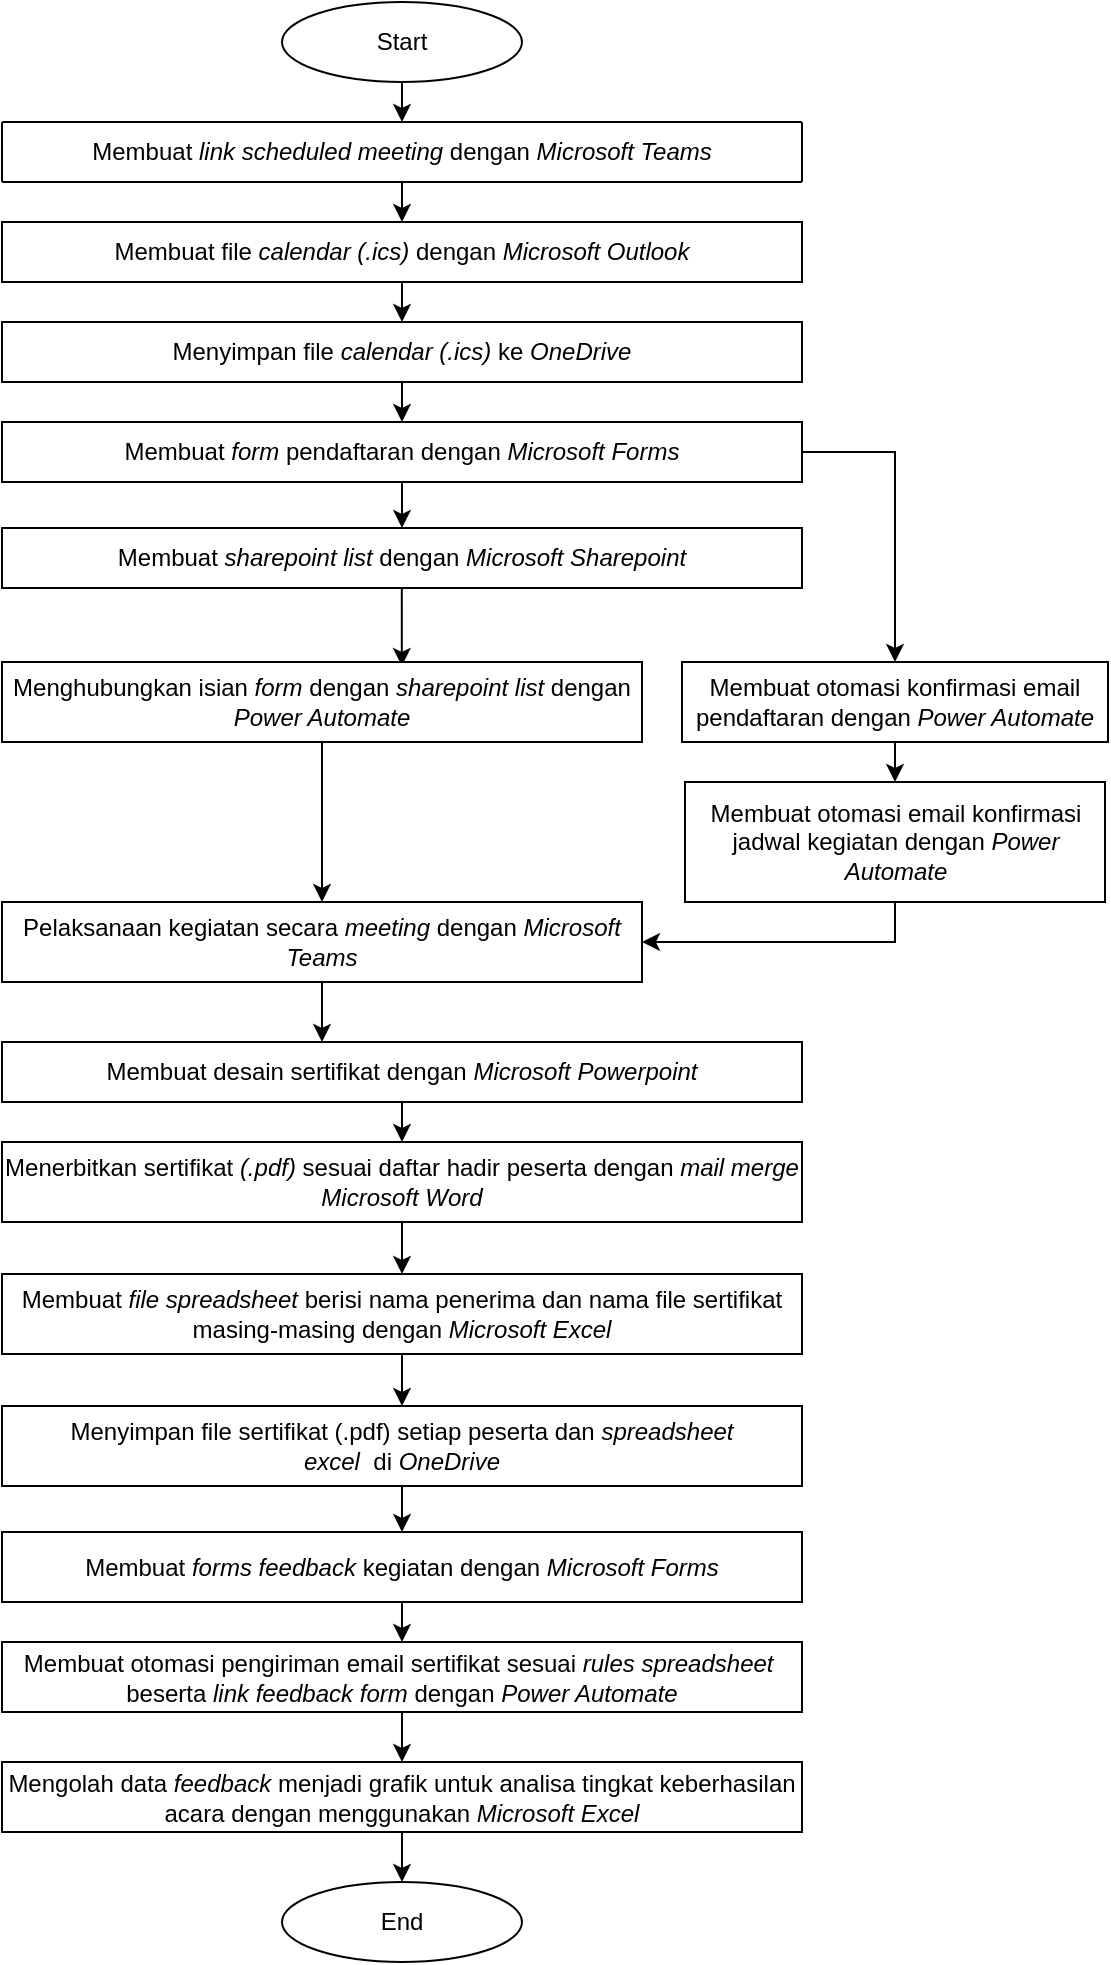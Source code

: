 <mxfile version="16.2.7" type="github">
  <diagram id="C5RBs43oDa-KdzZeNtuy" name="Page-1">
    <mxGraphModel dx="823" dy="451" grid="1" gridSize="10" guides="1" tooltips="1" connect="1" arrows="1" fold="1" page="1" pageScale="1" pageWidth="827" pageHeight="1169" math="0" shadow="0">
      <root>
        <mxCell id="WIyWlLk6GJQsqaUBKTNV-0" />
        <mxCell id="WIyWlLk6GJQsqaUBKTNV-1" parent="WIyWlLk6GJQsqaUBKTNV-0" />
        <mxCell id="1-cIDiVZa9EnnmiFmrUG-43" style="edgeStyle=orthogonalEdgeStyle;rounded=0;orthogonalLoop=1;jettySize=auto;html=1;exitX=0.5;exitY=1;exitDx=0;exitDy=0;entryX=0.5;entryY=0;entryDx=0;entryDy=0;" edge="1" parent="WIyWlLk6GJQsqaUBKTNV-1" source="WIyWlLk6GJQsqaUBKTNV-3" target="1-cIDiVZa9EnnmiFmrUG-15">
          <mxGeometry relative="1" as="geometry" />
        </mxCell>
        <mxCell id="WIyWlLk6GJQsqaUBKTNV-3" value="Membuat file &lt;i&gt;calendar (.ics)&lt;/i&gt; dengan &lt;i&gt;Microsoft Outlook&lt;/i&gt;" style="rounded=1;whiteSpace=wrap;html=1;fontSize=12;glass=0;strokeWidth=1;shadow=0;arcSize=0;" parent="WIyWlLk6GJQsqaUBKTNV-1" vertex="1">
          <mxGeometry x="240" y="150" width="400" height="30" as="geometry" />
        </mxCell>
        <mxCell id="1-cIDiVZa9EnnmiFmrUG-41" style="edgeStyle=orthogonalEdgeStyle;rounded=0;orthogonalLoop=1;jettySize=auto;html=1;exitX=0.5;exitY=1;exitDx=0;exitDy=0;entryX=0.5;entryY=0;entryDx=0;entryDy=0;" edge="1" parent="WIyWlLk6GJQsqaUBKTNV-1" source="1-cIDiVZa9EnnmiFmrUG-0" target="1-cIDiVZa9EnnmiFmrUG-1">
          <mxGeometry relative="1" as="geometry" />
        </mxCell>
        <mxCell id="1-cIDiVZa9EnnmiFmrUG-0" value="Start" style="ellipse;whiteSpace=wrap;html=1;" vertex="1" parent="WIyWlLk6GJQsqaUBKTNV-1">
          <mxGeometry x="380" y="40" width="120" height="40" as="geometry" />
        </mxCell>
        <mxCell id="1-cIDiVZa9EnnmiFmrUG-42" style="edgeStyle=orthogonalEdgeStyle;rounded=0;orthogonalLoop=1;jettySize=auto;html=1;exitX=0.5;exitY=1;exitDx=0;exitDy=0;entryX=0.5;entryY=0;entryDx=0;entryDy=0;" edge="1" parent="WIyWlLk6GJQsqaUBKTNV-1" source="1-cIDiVZa9EnnmiFmrUG-1" target="WIyWlLk6GJQsqaUBKTNV-3">
          <mxGeometry relative="1" as="geometry" />
        </mxCell>
        <mxCell id="1-cIDiVZa9EnnmiFmrUG-1" value="Membuat&amp;nbsp;&lt;i&gt;link&amp;nbsp;scheduled meeting&lt;/i&gt; dengan&amp;nbsp;&lt;i&gt;Microsoft Teams&lt;/i&gt;" style="whiteSpace=wrap;html=1;rounded=1;glass=0;strokeWidth=1;shadow=0;arcSize=3;" vertex="1" parent="WIyWlLk6GJQsqaUBKTNV-1">
          <mxGeometry x="240" y="100" width="400" height="30" as="geometry" />
        </mxCell>
        <mxCell id="1-cIDiVZa9EnnmiFmrUG-37" style="edgeStyle=orthogonalEdgeStyle;rounded=0;orthogonalLoop=1;jettySize=auto;html=1;exitX=1;exitY=0.5;exitDx=0;exitDy=0;entryX=0.5;entryY=0;entryDx=0;entryDy=0;" edge="1" parent="WIyWlLk6GJQsqaUBKTNV-1" source="1-cIDiVZa9EnnmiFmrUG-8" target="1-cIDiVZa9EnnmiFmrUG-18">
          <mxGeometry relative="1" as="geometry" />
        </mxCell>
        <mxCell id="1-cIDiVZa9EnnmiFmrUG-45" style="edgeStyle=orthogonalEdgeStyle;rounded=0;orthogonalLoop=1;jettySize=auto;html=1;exitX=0.5;exitY=1;exitDx=0;exitDy=0;entryX=0.5;entryY=0;entryDx=0;entryDy=0;" edge="1" parent="WIyWlLk6GJQsqaUBKTNV-1" source="1-cIDiVZa9EnnmiFmrUG-8" target="1-cIDiVZa9EnnmiFmrUG-9">
          <mxGeometry relative="1" as="geometry" />
        </mxCell>
        <mxCell id="1-cIDiVZa9EnnmiFmrUG-8" value="Membuat &lt;i&gt;form &lt;/i&gt;pendaftaran dengan &lt;i&gt;Microsoft Forms&lt;/i&gt;" style="rounded=0;whiteSpace=wrap;html=1;" vertex="1" parent="WIyWlLk6GJQsqaUBKTNV-1">
          <mxGeometry x="240" y="250" width="400" height="30" as="geometry" />
        </mxCell>
        <mxCell id="1-cIDiVZa9EnnmiFmrUG-48" style="edgeStyle=orthogonalEdgeStyle;rounded=0;orthogonalLoop=1;jettySize=auto;html=1;exitX=0.5;exitY=1;exitDx=0;exitDy=0;entryX=0.631;entryY=0.05;entryDx=0;entryDy=0;entryPerimeter=0;" edge="1" parent="WIyWlLk6GJQsqaUBKTNV-1">
          <mxGeometry relative="1" as="geometry">
            <mxPoint x="438" y="333" as="sourcePoint" />
            <mxPoint x="439.92" y="372" as="targetPoint" />
          </mxGeometry>
        </mxCell>
        <mxCell id="1-cIDiVZa9EnnmiFmrUG-9" value="Membuat&amp;nbsp;&lt;i&gt;sharepoint list&amp;nbsp;&lt;/i&gt;dengan&amp;nbsp;&lt;i&gt;Microsoft Sharepoint&lt;/i&gt;" style="rounded=0;whiteSpace=wrap;html=1;" vertex="1" parent="WIyWlLk6GJQsqaUBKTNV-1">
          <mxGeometry x="240" y="303" width="400" height="30" as="geometry" />
        </mxCell>
        <mxCell id="1-cIDiVZa9EnnmiFmrUG-39" style="edgeStyle=orthogonalEdgeStyle;rounded=0;orthogonalLoop=1;jettySize=auto;html=1;exitX=0.5;exitY=1;exitDx=0;exitDy=0;entryX=0.5;entryY=0;entryDx=0;entryDy=0;" edge="1" parent="WIyWlLk6GJQsqaUBKTNV-1" source="1-cIDiVZa9EnnmiFmrUG-10" target="1-cIDiVZa9EnnmiFmrUG-22">
          <mxGeometry relative="1" as="geometry" />
        </mxCell>
        <mxCell id="1-cIDiVZa9EnnmiFmrUG-10" value="Menghubungkan isian &lt;i&gt;form &lt;/i&gt;dengan &lt;i&gt;sharepoint list &lt;/i&gt;dengan &lt;i&gt;Power Automate&lt;/i&gt;" style="rounded=0;whiteSpace=wrap;html=1;" vertex="1" parent="WIyWlLk6GJQsqaUBKTNV-1">
          <mxGeometry x="240" y="370" width="320" height="40" as="geometry" />
        </mxCell>
        <mxCell id="1-cIDiVZa9EnnmiFmrUG-44" style="edgeStyle=orthogonalEdgeStyle;rounded=0;orthogonalLoop=1;jettySize=auto;html=1;exitX=0.5;exitY=1;exitDx=0;exitDy=0;entryX=0.5;entryY=0;entryDx=0;entryDy=0;" edge="1" parent="WIyWlLk6GJQsqaUBKTNV-1" source="1-cIDiVZa9EnnmiFmrUG-15" target="1-cIDiVZa9EnnmiFmrUG-8">
          <mxGeometry relative="1" as="geometry" />
        </mxCell>
        <mxCell id="1-cIDiVZa9EnnmiFmrUG-15" value="Menyimpan file &lt;i&gt;calendar (.ics) &lt;/i&gt;ke &lt;i&gt;OneDrive&lt;/i&gt;" style="rounded=0;whiteSpace=wrap;html=1;" vertex="1" parent="WIyWlLk6GJQsqaUBKTNV-1">
          <mxGeometry x="240" y="200" width="400" height="30" as="geometry" />
        </mxCell>
        <mxCell id="1-cIDiVZa9EnnmiFmrUG-21" style="edgeStyle=orthogonalEdgeStyle;rounded=0;orthogonalLoop=1;jettySize=auto;html=1;exitX=0.5;exitY=1;exitDx=0;exitDy=0;entryX=0.5;entryY=0;entryDx=0;entryDy=0;" edge="1" parent="WIyWlLk6GJQsqaUBKTNV-1" source="1-cIDiVZa9EnnmiFmrUG-18" target="1-cIDiVZa9EnnmiFmrUG-20">
          <mxGeometry relative="1" as="geometry" />
        </mxCell>
        <mxCell id="1-cIDiVZa9EnnmiFmrUG-18" value="Membuat otomasi konfirmasi email pendaftaran dengan &lt;i&gt;Power Automate&lt;/i&gt;" style="rounded=0;whiteSpace=wrap;html=1;" vertex="1" parent="WIyWlLk6GJQsqaUBKTNV-1">
          <mxGeometry x="580" y="370" width="213" height="40" as="geometry" />
        </mxCell>
        <mxCell id="1-cIDiVZa9EnnmiFmrUG-25" style="edgeStyle=orthogonalEdgeStyle;rounded=0;orthogonalLoop=1;jettySize=auto;html=1;exitX=0.5;exitY=1;exitDx=0;exitDy=0;entryX=1;entryY=0.5;entryDx=0;entryDy=0;" edge="1" parent="WIyWlLk6GJQsqaUBKTNV-1" source="1-cIDiVZa9EnnmiFmrUG-20" target="1-cIDiVZa9EnnmiFmrUG-22">
          <mxGeometry relative="1" as="geometry" />
        </mxCell>
        <mxCell id="1-cIDiVZa9EnnmiFmrUG-20" value="Membuat otomasi email konfirmasi jadwal kegiatan dengan &lt;i&gt;Power Automate&lt;/i&gt;" style="rounded=0;whiteSpace=wrap;html=1;" vertex="1" parent="WIyWlLk6GJQsqaUBKTNV-1">
          <mxGeometry x="581.5" y="430" width="210" height="60" as="geometry" />
        </mxCell>
        <mxCell id="1-cIDiVZa9EnnmiFmrUG-49" value="" style="edgeStyle=orthogonalEdgeStyle;rounded=0;orthogonalLoop=1;jettySize=auto;html=1;" edge="1" parent="WIyWlLk6GJQsqaUBKTNV-1">
          <mxGeometry relative="1" as="geometry">
            <mxPoint x="400" y="530" as="sourcePoint" />
            <mxPoint x="400" y="560" as="targetPoint" />
          </mxGeometry>
        </mxCell>
        <mxCell id="1-cIDiVZa9EnnmiFmrUG-22" value="Pelaksanaan kegiatan secara &lt;i&gt;meeting&lt;/i&gt; dengan &lt;i&gt;Microsoft Teams&lt;/i&gt;" style="rounded=0;whiteSpace=wrap;html=1;" vertex="1" parent="WIyWlLk6GJQsqaUBKTNV-1">
          <mxGeometry x="240" y="490" width="320" height="40" as="geometry" />
        </mxCell>
        <mxCell id="1-cIDiVZa9EnnmiFmrUG-51" style="edgeStyle=orthogonalEdgeStyle;rounded=0;orthogonalLoop=1;jettySize=auto;html=1;exitX=0.5;exitY=1;exitDx=0;exitDy=0;entryX=0.5;entryY=0;entryDx=0;entryDy=0;" edge="1" parent="WIyWlLk6GJQsqaUBKTNV-1" source="1-cIDiVZa9EnnmiFmrUG-26" target="1-cIDiVZa9EnnmiFmrUG-31">
          <mxGeometry relative="1" as="geometry" />
        </mxCell>
        <mxCell id="1-cIDiVZa9EnnmiFmrUG-26" value="Menerbitkan sertifikat &lt;i&gt;(.pdf) &lt;/i&gt;sesuai daftar hadir peserta dengan &lt;i&gt;mail merge Microsoft Word&lt;/i&gt;" style="rounded=0;whiteSpace=wrap;html=1;" vertex="1" parent="WIyWlLk6GJQsqaUBKTNV-1">
          <mxGeometry x="240" y="610" width="400" height="40" as="geometry" />
        </mxCell>
        <mxCell id="1-cIDiVZa9EnnmiFmrUG-30" style="edgeStyle=orthogonalEdgeStyle;rounded=0;orthogonalLoop=1;jettySize=auto;html=1;exitX=0.5;exitY=1;exitDx=0;exitDy=0;entryX=0.5;entryY=0;entryDx=0;entryDy=0;" edge="1" parent="WIyWlLk6GJQsqaUBKTNV-1" source="1-cIDiVZa9EnnmiFmrUG-28" target="1-cIDiVZa9EnnmiFmrUG-26">
          <mxGeometry relative="1" as="geometry" />
        </mxCell>
        <mxCell id="1-cIDiVZa9EnnmiFmrUG-28" value="Membuat desain sertifikat dengan&lt;i&gt;&amp;nbsp;Microsoft Powerpoint&lt;/i&gt;" style="rounded=0;whiteSpace=wrap;html=1;" vertex="1" parent="WIyWlLk6GJQsqaUBKTNV-1">
          <mxGeometry x="240" y="560" width="400" height="30" as="geometry" />
        </mxCell>
        <mxCell id="1-cIDiVZa9EnnmiFmrUG-52" style="edgeStyle=orthogonalEdgeStyle;rounded=0;orthogonalLoop=1;jettySize=auto;html=1;exitX=0.5;exitY=1;exitDx=0;exitDy=0;entryX=0.5;entryY=0;entryDx=0;entryDy=0;" edge="1" parent="WIyWlLk6GJQsqaUBKTNV-1" source="1-cIDiVZa9EnnmiFmrUG-31" target="1-cIDiVZa9EnnmiFmrUG-32">
          <mxGeometry relative="1" as="geometry" />
        </mxCell>
        <mxCell id="1-cIDiVZa9EnnmiFmrUG-31" value="Membuat&amp;nbsp;&lt;i&gt;file spreadsheet&lt;/i&gt;&amp;nbsp;berisi nama penerima dan nama file sertifikat masing-masing dengan&amp;nbsp;&lt;i&gt;Microsoft Excel&lt;/i&gt;" style="rounded=0;whiteSpace=wrap;html=1;" vertex="1" parent="WIyWlLk6GJQsqaUBKTNV-1">
          <mxGeometry x="240" y="676" width="400" height="40" as="geometry" />
        </mxCell>
        <mxCell id="1-cIDiVZa9EnnmiFmrUG-53" style="edgeStyle=orthogonalEdgeStyle;rounded=0;orthogonalLoop=1;jettySize=auto;html=1;exitX=0.5;exitY=1;exitDx=0;exitDy=0;entryX=0.5;entryY=0;entryDx=0;entryDy=0;" edge="1" parent="WIyWlLk6GJQsqaUBKTNV-1" source="1-cIDiVZa9EnnmiFmrUG-32" target="1-cIDiVZa9EnnmiFmrUG-33">
          <mxGeometry relative="1" as="geometry" />
        </mxCell>
        <mxCell id="1-cIDiVZa9EnnmiFmrUG-32" value="Menyimpan file sertifikat (.pdf) setiap peserta dan &lt;i&gt;spreadsheet excel&amp;nbsp;&lt;/i&gt;&amp;nbsp;di&lt;i&gt;&amp;nbsp;OneDrive&lt;/i&gt;" style="rounded=0;whiteSpace=wrap;html=1;" vertex="1" parent="WIyWlLk6GJQsqaUBKTNV-1">
          <mxGeometry x="240" y="742" width="400" height="40" as="geometry" />
        </mxCell>
        <mxCell id="1-cIDiVZa9EnnmiFmrUG-57" style="edgeStyle=orthogonalEdgeStyle;rounded=0;orthogonalLoop=1;jettySize=auto;html=1;exitX=0.5;exitY=1;exitDx=0;exitDy=0;entryX=0.5;entryY=0;entryDx=0;entryDy=0;" edge="1" parent="WIyWlLk6GJQsqaUBKTNV-1" source="1-cIDiVZa9EnnmiFmrUG-33" target="1-cIDiVZa9EnnmiFmrUG-54">
          <mxGeometry relative="1" as="geometry" />
        </mxCell>
        <mxCell id="1-cIDiVZa9EnnmiFmrUG-33" value="Membuat &lt;i&gt;forms feedback &lt;/i&gt;kegiatan dengan &lt;i&gt;Microsoft Forms&lt;/i&gt;" style="rounded=0;whiteSpace=wrap;html=1;" vertex="1" parent="WIyWlLk6GJQsqaUBKTNV-1">
          <mxGeometry x="240" y="805" width="400" height="35" as="geometry" />
        </mxCell>
        <mxCell id="1-cIDiVZa9EnnmiFmrUG-58" style="edgeStyle=orthogonalEdgeStyle;rounded=0;orthogonalLoop=1;jettySize=auto;html=1;exitX=0.5;exitY=1;exitDx=0;exitDy=0;entryX=0.5;entryY=0;entryDx=0;entryDy=0;" edge="1" parent="WIyWlLk6GJQsqaUBKTNV-1" source="1-cIDiVZa9EnnmiFmrUG-54" target="1-cIDiVZa9EnnmiFmrUG-56">
          <mxGeometry relative="1" as="geometry" />
        </mxCell>
        <mxCell id="1-cIDiVZa9EnnmiFmrUG-54" value="Membuat otomasi pengiriman email sertifikat sesuai &lt;i&gt;rules spreadsheet&lt;/i&gt;&amp;nbsp; beserta &lt;i&gt;link feedback form &lt;/i&gt;dengan &lt;i&gt;Power Automate&lt;/i&gt;" style="rounded=0;whiteSpace=wrap;html=1;" vertex="1" parent="WIyWlLk6GJQsqaUBKTNV-1">
          <mxGeometry x="240" y="860" width="400" height="35" as="geometry" />
        </mxCell>
        <mxCell id="1-cIDiVZa9EnnmiFmrUG-60" style="edgeStyle=orthogonalEdgeStyle;rounded=0;orthogonalLoop=1;jettySize=auto;html=1;exitX=0.5;exitY=1;exitDx=0;exitDy=0;entryX=0.5;entryY=0;entryDx=0;entryDy=0;" edge="1" parent="WIyWlLk6GJQsqaUBKTNV-1" source="1-cIDiVZa9EnnmiFmrUG-56" target="1-cIDiVZa9EnnmiFmrUG-59">
          <mxGeometry relative="1" as="geometry" />
        </mxCell>
        <mxCell id="1-cIDiVZa9EnnmiFmrUG-56" value="Mengolah data &lt;i&gt;feedback &lt;/i&gt;menjadi grafik untuk analisa tingkat keberhasilan acara dengan menggunakan &lt;i&gt;Microsoft Excel&lt;/i&gt;" style="rounded=0;whiteSpace=wrap;html=1;" vertex="1" parent="WIyWlLk6GJQsqaUBKTNV-1">
          <mxGeometry x="240" y="920" width="400" height="35" as="geometry" />
        </mxCell>
        <mxCell id="1-cIDiVZa9EnnmiFmrUG-59" value="End" style="ellipse;whiteSpace=wrap;html=1;" vertex="1" parent="WIyWlLk6GJQsqaUBKTNV-1">
          <mxGeometry x="380" y="980" width="120" height="40" as="geometry" />
        </mxCell>
      </root>
    </mxGraphModel>
  </diagram>
</mxfile>
